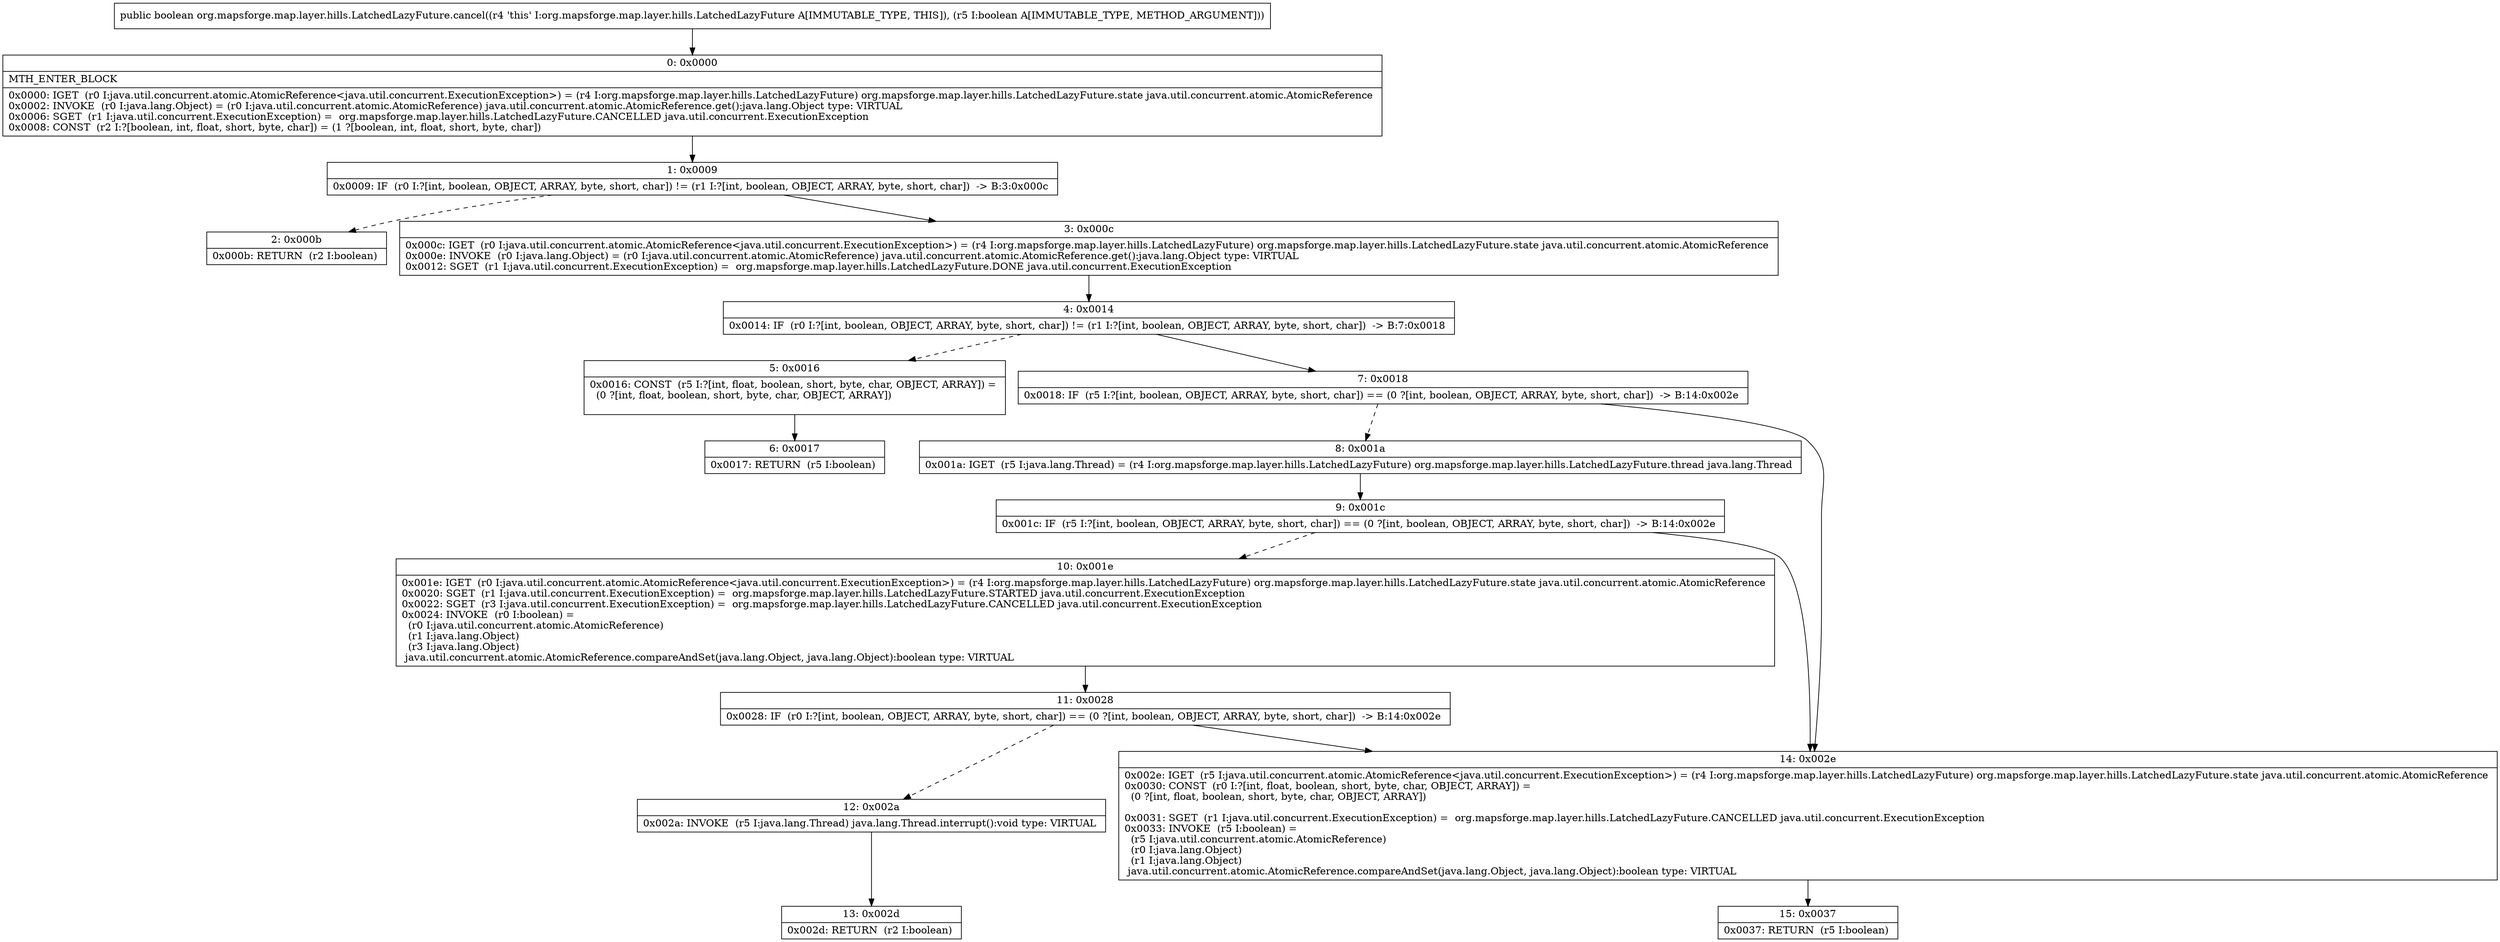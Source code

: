 digraph "CFG fororg.mapsforge.map.layer.hills.LatchedLazyFuture.cancel(Z)Z" {
Node_0 [shape=record,label="{0\:\ 0x0000|MTH_ENTER_BLOCK\l|0x0000: IGET  (r0 I:java.util.concurrent.atomic.AtomicReference\<java.util.concurrent.ExecutionException\>) = (r4 I:org.mapsforge.map.layer.hills.LatchedLazyFuture) org.mapsforge.map.layer.hills.LatchedLazyFuture.state java.util.concurrent.atomic.AtomicReference \l0x0002: INVOKE  (r0 I:java.lang.Object) = (r0 I:java.util.concurrent.atomic.AtomicReference) java.util.concurrent.atomic.AtomicReference.get():java.lang.Object type: VIRTUAL \l0x0006: SGET  (r1 I:java.util.concurrent.ExecutionException) =  org.mapsforge.map.layer.hills.LatchedLazyFuture.CANCELLED java.util.concurrent.ExecutionException \l0x0008: CONST  (r2 I:?[boolean, int, float, short, byte, char]) = (1 ?[boolean, int, float, short, byte, char]) \l}"];
Node_1 [shape=record,label="{1\:\ 0x0009|0x0009: IF  (r0 I:?[int, boolean, OBJECT, ARRAY, byte, short, char]) != (r1 I:?[int, boolean, OBJECT, ARRAY, byte, short, char])  \-\> B:3:0x000c \l}"];
Node_2 [shape=record,label="{2\:\ 0x000b|0x000b: RETURN  (r2 I:boolean) \l}"];
Node_3 [shape=record,label="{3\:\ 0x000c|0x000c: IGET  (r0 I:java.util.concurrent.atomic.AtomicReference\<java.util.concurrent.ExecutionException\>) = (r4 I:org.mapsforge.map.layer.hills.LatchedLazyFuture) org.mapsforge.map.layer.hills.LatchedLazyFuture.state java.util.concurrent.atomic.AtomicReference \l0x000e: INVOKE  (r0 I:java.lang.Object) = (r0 I:java.util.concurrent.atomic.AtomicReference) java.util.concurrent.atomic.AtomicReference.get():java.lang.Object type: VIRTUAL \l0x0012: SGET  (r1 I:java.util.concurrent.ExecutionException) =  org.mapsforge.map.layer.hills.LatchedLazyFuture.DONE java.util.concurrent.ExecutionException \l}"];
Node_4 [shape=record,label="{4\:\ 0x0014|0x0014: IF  (r0 I:?[int, boolean, OBJECT, ARRAY, byte, short, char]) != (r1 I:?[int, boolean, OBJECT, ARRAY, byte, short, char])  \-\> B:7:0x0018 \l}"];
Node_5 [shape=record,label="{5\:\ 0x0016|0x0016: CONST  (r5 I:?[int, float, boolean, short, byte, char, OBJECT, ARRAY]) = \l  (0 ?[int, float, boolean, short, byte, char, OBJECT, ARRAY])\l \l}"];
Node_6 [shape=record,label="{6\:\ 0x0017|0x0017: RETURN  (r5 I:boolean) \l}"];
Node_7 [shape=record,label="{7\:\ 0x0018|0x0018: IF  (r5 I:?[int, boolean, OBJECT, ARRAY, byte, short, char]) == (0 ?[int, boolean, OBJECT, ARRAY, byte, short, char])  \-\> B:14:0x002e \l}"];
Node_8 [shape=record,label="{8\:\ 0x001a|0x001a: IGET  (r5 I:java.lang.Thread) = (r4 I:org.mapsforge.map.layer.hills.LatchedLazyFuture) org.mapsforge.map.layer.hills.LatchedLazyFuture.thread java.lang.Thread \l}"];
Node_9 [shape=record,label="{9\:\ 0x001c|0x001c: IF  (r5 I:?[int, boolean, OBJECT, ARRAY, byte, short, char]) == (0 ?[int, boolean, OBJECT, ARRAY, byte, short, char])  \-\> B:14:0x002e \l}"];
Node_10 [shape=record,label="{10\:\ 0x001e|0x001e: IGET  (r0 I:java.util.concurrent.atomic.AtomicReference\<java.util.concurrent.ExecutionException\>) = (r4 I:org.mapsforge.map.layer.hills.LatchedLazyFuture) org.mapsforge.map.layer.hills.LatchedLazyFuture.state java.util.concurrent.atomic.AtomicReference \l0x0020: SGET  (r1 I:java.util.concurrent.ExecutionException) =  org.mapsforge.map.layer.hills.LatchedLazyFuture.STARTED java.util.concurrent.ExecutionException \l0x0022: SGET  (r3 I:java.util.concurrent.ExecutionException) =  org.mapsforge.map.layer.hills.LatchedLazyFuture.CANCELLED java.util.concurrent.ExecutionException \l0x0024: INVOKE  (r0 I:boolean) = \l  (r0 I:java.util.concurrent.atomic.AtomicReference)\l  (r1 I:java.lang.Object)\l  (r3 I:java.lang.Object)\l java.util.concurrent.atomic.AtomicReference.compareAndSet(java.lang.Object, java.lang.Object):boolean type: VIRTUAL \l}"];
Node_11 [shape=record,label="{11\:\ 0x0028|0x0028: IF  (r0 I:?[int, boolean, OBJECT, ARRAY, byte, short, char]) == (0 ?[int, boolean, OBJECT, ARRAY, byte, short, char])  \-\> B:14:0x002e \l}"];
Node_12 [shape=record,label="{12\:\ 0x002a|0x002a: INVOKE  (r5 I:java.lang.Thread) java.lang.Thread.interrupt():void type: VIRTUAL \l}"];
Node_13 [shape=record,label="{13\:\ 0x002d|0x002d: RETURN  (r2 I:boolean) \l}"];
Node_14 [shape=record,label="{14\:\ 0x002e|0x002e: IGET  (r5 I:java.util.concurrent.atomic.AtomicReference\<java.util.concurrent.ExecutionException\>) = (r4 I:org.mapsforge.map.layer.hills.LatchedLazyFuture) org.mapsforge.map.layer.hills.LatchedLazyFuture.state java.util.concurrent.atomic.AtomicReference \l0x0030: CONST  (r0 I:?[int, float, boolean, short, byte, char, OBJECT, ARRAY]) = \l  (0 ?[int, float, boolean, short, byte, char, OBJECT, ARRAY])\l \l0x0031: SGET  (r1 I:java.util.concurrent.ExecutionException) =  org.mapsforge.map.layer.hills.LatchedLazyFuture.CANCELLED java.util.concurrent.ExecutionException \l0x0033: INVOKE  (r5 I:boolean) = \l  (r5 I:java.util.concurrent.atomic.AtomicReference)\l  (r0 I:java.lang.Object)\l  (r1 I:java.lang.Object)\l java.util.concurrent.atomic.AtomicReference.compareAndSet(java.lang.Object, java.lang.Object):boolean type: VIRTUAL \l}"];
Node_15 [shape=record,label="{15\:\ 0x0037|0x0037: RETURN  (r5 I:boolean) \l}"];
MethodNode[shape=record,label="{public boolean org.mapsforge.map.layer.hills.LatchedLazyFuture.cancel((r4 'this' I:org.mapsforge.map.layer.hills.LatchedLazyFuture A[IMMUTABLE_TYPE, THIS]), (r5 I:boolean A[IMMUTABLE_TYPE, METHOD_ARGUMENT])) }"];
MethodNode -> Node_0;
Node_0 -> Node_1;
Node_1 -> Node_2[style=dashed];
Node_1 -> Node_3;
Node_3 -> Node_4;
Node_4 -> Node_5[style=dashed];
Node_4 -> Node_7;
Node_5 -> Node_6;
Node_7 -> Node_8[style=dashed];
Node_7 -> Node_14;
Node_8 -> Node_9;
Node_9 -> Node_10[style=dashed];
Node_9 -> Node_14;
Node_10 -> Node_11;
Node_11 -> Node_12[style=dashed];
Node_11 -> Node_14;
Node_12 -> Node_13;
Node_14 -> Node_15;
}

